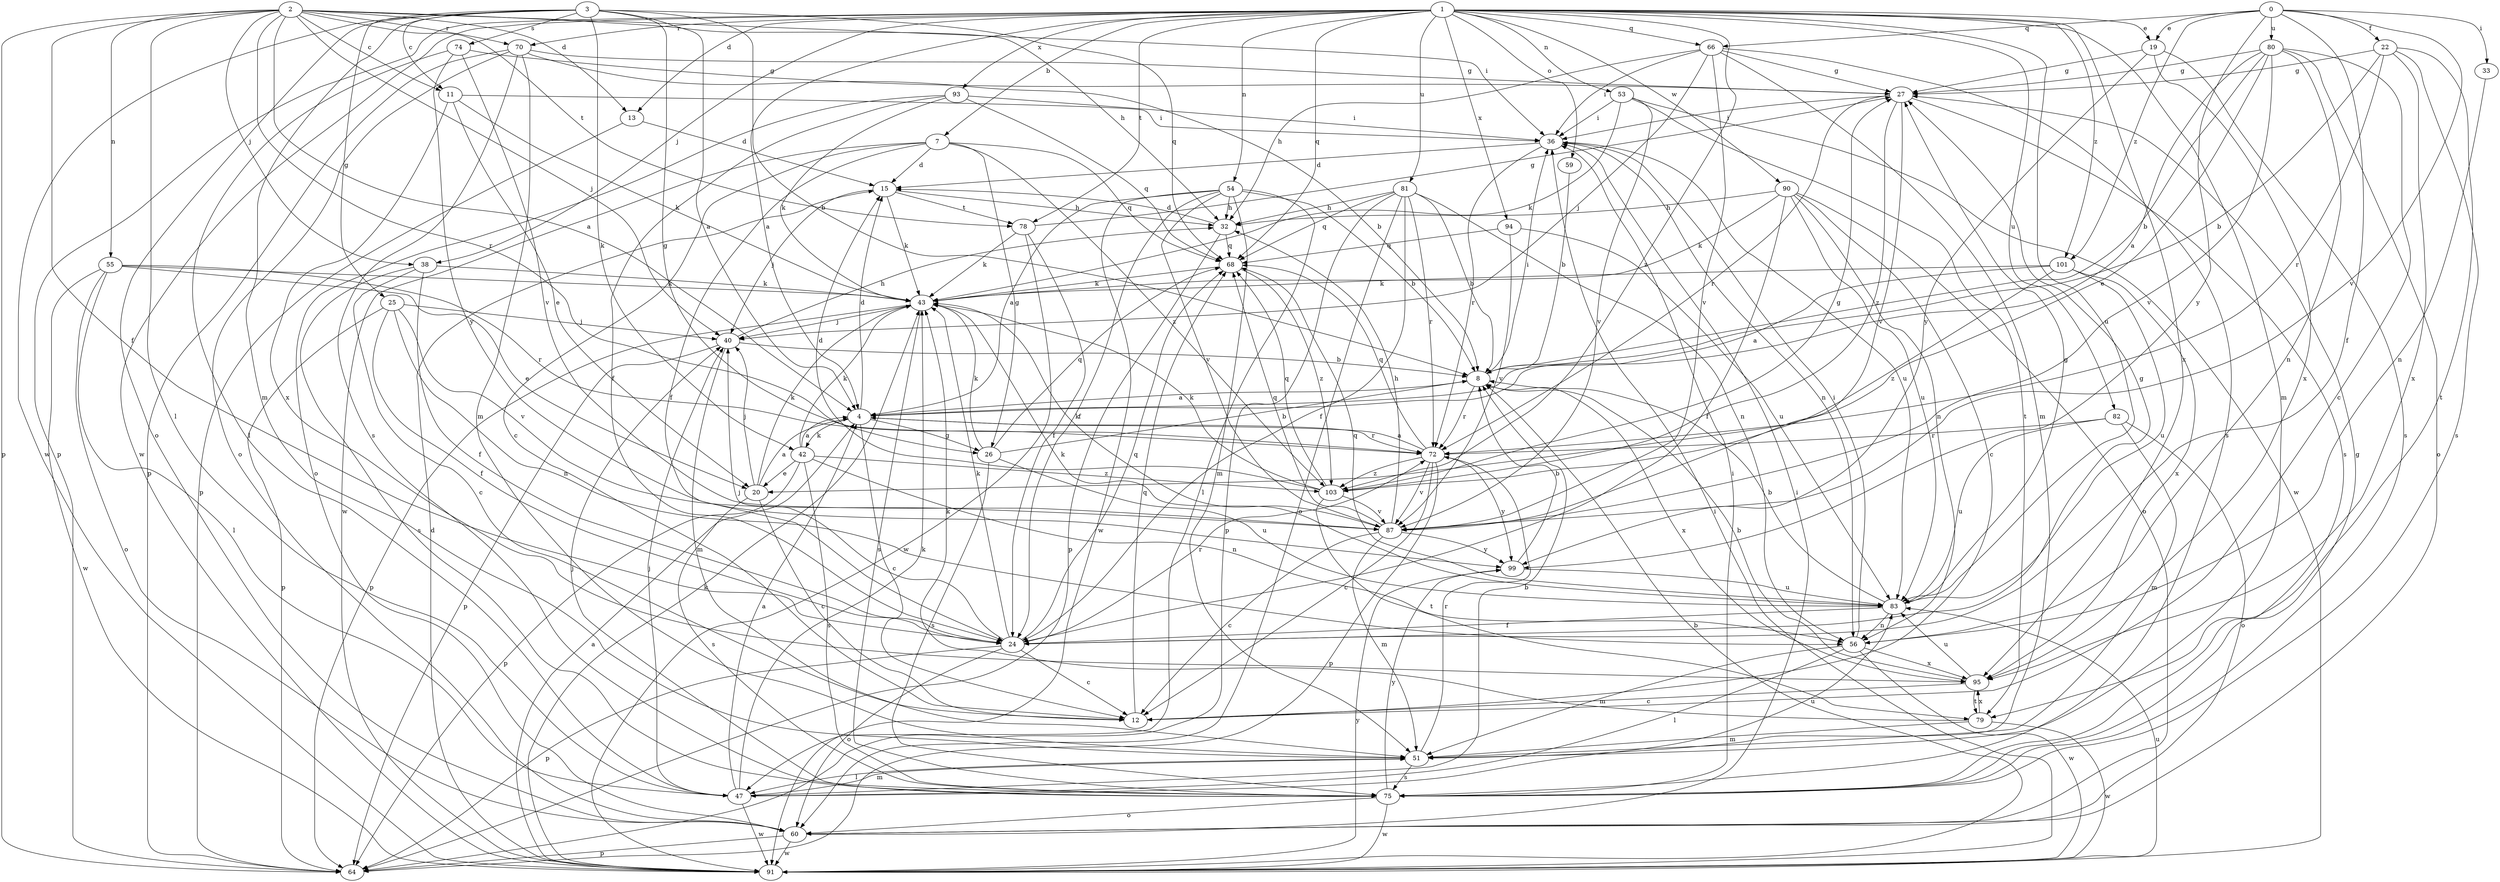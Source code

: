strict digraph  {
0;
1;
2;
3;
4;
7;
8;
11;
12;
13;
15;
19;
20;
22;
24;
25;
26;
27;
32;
33;
36;
38;
40;
42;
43;
47;
51;
53;
54;
55;
56;
59;
60;
64;
66;
68;
70;
72;
74;
75;
78;
79;
80;
81;
82;
83;
87;
90;
91;
93;
94;
95;
99;
101;
103;
0 -> 19  [label=e];
0 -> 22  [label=f];
0 -> 24  [label=f];
0 -> 33  [label=i];
0 -> 66  [label=q];
0 -> 80  [label=u];
0 -> 87  [label=v];
0 -> 99  [label=y];
0 -> 101  [label=z];
1 -> 4  [label=a];
1 -> 7  [label=b];
1 -> 13  [label=d];
1 -> 19  [label=e];
1 -> 38  [label=j];
1 -> 51  [label=m];
1 -> 53  [label=n];
1 -> 54  [label=n];
1 -> 59  [label=o];
1 -> 64  [label=p];
1 -> 66  [label=q];
1 -> 68  [label=q];
1 -> 70  [label=r];
1 -> 78  [label=t];
1 -> 81  [label=u];
1 -> 82  [label=u];
1 -> 83  [label=u];
1 -> 90  [label=w];
1 -> 91  [label=w];
1 -> 93  [label=x];
1 -> 94  [label=x];
1 -> 95  [label=x];
1 -> 101  [label=z];
1 -> 103  [label=z];
2 -> 4  [label=a];
2 -> 11  [label=c];
2 -> 13  [label=d];
2 -> 24  [label=f];
2 -> 32  [label=h];
2 -> 36  [label=i];
2 -> 38  [label=j];
2 -> 40  [label=j];
2 -> 47  [label=l];
2 -> 55  [label=n];
2 -> 64  [label=p];
2 -> 70  [label=r];
2 -> 72  [label=r];
2 -> 78  [label=t];
3 -> 4  [label=a];
3 -> 8  [label=b];
3 -> 11  [label=c];
3 -> 25  [label=g];
3 -> 26  [label=g];
3 -> 42  [label=k];
3 -> 51  [label=m];
3 -> 60  [label=o];
3 -> 68  [label=q];
3 -> 74  [label=s];
3 -> 91  [label=w];
4 -> 12  [label=c];
4 -> 15  [label=d];
4 -> 26  [label=g];
4 -> 42  [label=k];
4 -> 72  [label=r];
7 -> 12  [label=c];
7 -> 15  [label=d];
7 -> 24  [label=f];
7 -> 26  [label=g];
7 -> 68  [label=q];
7 -> 91  [label=w];
7 -> 103  [label=z];
8 -> 4  [label=a];
8 -> 36  [label=i];
8 -> 72  [label=r];
8 -> 95  [label=x];
11 -> 20  [label=e];
11 -> 36  [label=i];
11 -> 43  [label=k];
11 -> 95  [label=x];
12 -> 68  [label=q];
13 -> 15  [label=d];
13 -> 64  [label=p];
15 -> 32  [label=h];
15 -> 40  [label=j];
15 -> 43  [label=k];
15 -> 78  [label=t];
19 -> 27  [label=g];
19 -> 75  [label=s];
19 -> 95  [label=x];
19 -> 99  [label=y];
20 -> 4  [label=a];
20 -> 12  [label=c];
20 -> 40  [label=j];
20 -> 43  [label=k];
20 -> 75  [label=s];
22 -> 8  [label=b];
22 -> 27  [label=g];
22 -> 72  [label=r];
22 -> 75  [label=s];
22 -> 79  [label=t];
22 -> 95  [label=x];
24 -> 12  [label=c];
24 -> 27  [label=g];
24 -> 40  [label=j];
24 -> 43  [label=k];
24 -> 60  [label=o];
24 -> 64  [label=p];
24 -> 68  [label=q];
24 -> 72  [label=r];
25 -> 24  [label=f];
25 -> 40  [label=j];
25 -> 56  [label=n];
25 -> 64  [label=p];
25 -> 87  [label=v];
26 -> 8  [label=b];
26 -> 43  [label=k];
26 -> 68  [label=q];
26 -> 75  [label=s];
26 -> 83  [label=u];
27 -> 36  [label=i];
27 -> 72  [label=r];
27 -> 75  [label=s];
27 -> 87  [label=v];
27 -> 103  [label=z];
32 -> 15  [label=d];
32 -> 64  [label=p];
32 -> 68  [label=q];
33 -> 56  [label=n];
36 -> 15  [label=d];
36 -> 56  [label=n];
36 -> 72  [label=r];
36 -> 83  [label=u];
38 -> 12  [label=c];
38 -> 24  [label=f];
38 -> 43  [label=k];
38 -> 75  [label=s];
40 -> 8  [label=b];
40 -> 32  [label=h];
40 -> 51  [label=m];
40 -> 64  [label=p];
42 -> 4  [label=a];
42 -> 20  [label=e];
42 -> 43  [label=k];
42 -> 56  [label=n];
42 -> 64  [label=p];
42 -> 75  [label=s];
42 -> 103  [label=z];
43 -> 40  [label=j];
43 -> 64  [label=p];
43 -> 75  [label=s];
47 -> 4  [label=a];
47 -> 8  [label=b];
47 -> 40  [label=j];
47 -> 43  [label=k];
47 -> 51  [label=m];
47 -> 83  [label=u];
47 -> 91  [label=w];
51 -> 47  [label=l];
51 -> 72  [label=r];
51 -> 75  [label=s];
53 -> 36  [label=i];
53 -> 43  [label=k];
53 -> 79  [label=t];
53 -> 87  [label=v];
53 -> 91  [label=w];
54 -> 4  [label=a];
54 -> 8  [label=b];
54 -> 24  [label=f];
54 -> 32  [label=h];
54 -> 47  [label=l];
54 -> 51  [label=m];
54 -> 87  [label=v];
54 -> 91  [label=w];
55 -> 20  [label=e];
55 -> 43  [label=k];
55 -> 47  [label=l];
55 -> 60  [label=o];
55 -> 72  [label=r];
55 -> 91  [label=w];
56 -> 36  [label=i];
56 -> 47  [label=l];
56 -> 51  [label=m];
56 -> 91  [label=w];
56 -> 95  [label=x];
59 -> 8  [label=b];
60 -> 36  [label=i];
60 -> 64  [label=p];
60 -> 91  [label=w];
66 -> 27  [label=g];
66 -> 32  [label=h];
66 -> 36  [label=i];
66 -> 40  [label=j];
66 -> 51  [label=m];
66 -> 75  [label=s];
66 -> 87  [label=v];
68 -> 43  [label=k];
68 -> 103  [label=z];
70 -> 8  [label=b];
70 -> 27  [label=g];
70 -> 51  [label=m];
70 -> 60  [label=o];
70 -> 64  [label=p];
70 -> 75  [label=s];
72 -> 4  [label=a];
72 -> 12  [label=c];
72 -> 64  [label=p];
72 -> 68  [label=q];
72 -> 87  [label=v];
72 -> 99  [label=y];
72 -> 103  [label=z];
74 -> 27  [label=g];
74 -> 47  [label=l];
74 -> 87  [label=v];
74 -> 99  [label=y];
75 -> 27  [label=g];
75 -> 36  [label=i];
75 -> 40  [label=j];
75 -> 60  [label=o];
75 -> 91  [label=w];
75 -> 99  [label=y];
78 -> 24  [label=f];
78 -> 27  [label=g];
78 -> 43  [label=k];
78 -> 91  [label=w];
79 -> 43  [label=k];
79 -> 51  [label=m];
79 -> 91  [label=w];
79 -> 95  [label=x];
80 -> 4  [label=a];
80 -> 8  [label=b];
80 -> 12  [label=c];
80 -> 20  [label=e];
80 -> 27  [label=g];
80 -> 56  [label=n];
80 -> 60  [label=o];
80 -> 87  [label=v];
81 -> 8  [label=b];
81 -> 24  [label=f];
81 -> 32  [label=h];
81 -> 56  [label=n];
81 -> 60  [label=o];
81 -> 64  [label=p];
81 -> 68  [label=q];
81 -> 72  [label=r];
82 -> 51  [label=m];
82 -> 60  [label=o];
82 -> 72  [label=r];
82 -> 83  [label=u];
83 -> 8  [label=b];
83 -> 24  [label=f];
83 -> 27  [label=g];
83 -> 43  [label=k];
83 -> 56  [label=n];
83 -> 68  [label=q];
87 -> 12  [label=c];
87 -> 32  [label=h];
87 -> 43  [label=k];
87 -> 51  [label=m];
87 -> 68  [label=q];
87 -> 99  [label=y];
90 -> 12  [label=c];
90 -> 24  [label=f];
90 -> 32  [label=h];
90 -> 43  [label=k];
90 -> 56  [label=n];
90 -> 60  [label=o];
90 -> 83  [label=u];
91 -> 4  [label=a];
91 -> 8  [label=b];
91 -> 15  [label=d];
91 -> 36  [label=i];
91 -> 43  [label=k];
91 -> 83  [label=u];
91 -> 99  [label=y];
93 -> 24  [label=f];
93 -> 36  [label=i];
93 -> 43  [label=k];
93 -> 60  [label=o];
93 -> 68  [label=q];
94 -> 68  [label=q];
94 -> 83  [label=u];
94 -> 87  [label=v];
95 -> 8  [label=b];
95 -> 12  [label=c];
95 -> 79  [label=t];
95 -> 83  [label=u];
99 -> 8  [label=b];
99 -> 83  [label=u];
101 -> 4  [label=a];
101 -> 43  [label=k];
101 -> 83  [label=u];
101 -> 95  [label=x];
101 -> 103  [label=z];
103 -> 15  [label=d];
103 -> 27  [label=g];
103 -> 43  [label=k];
103 -> 68  [label=q];
103 -> 79  [label=t];
103 -> 87  [label=v];
}
